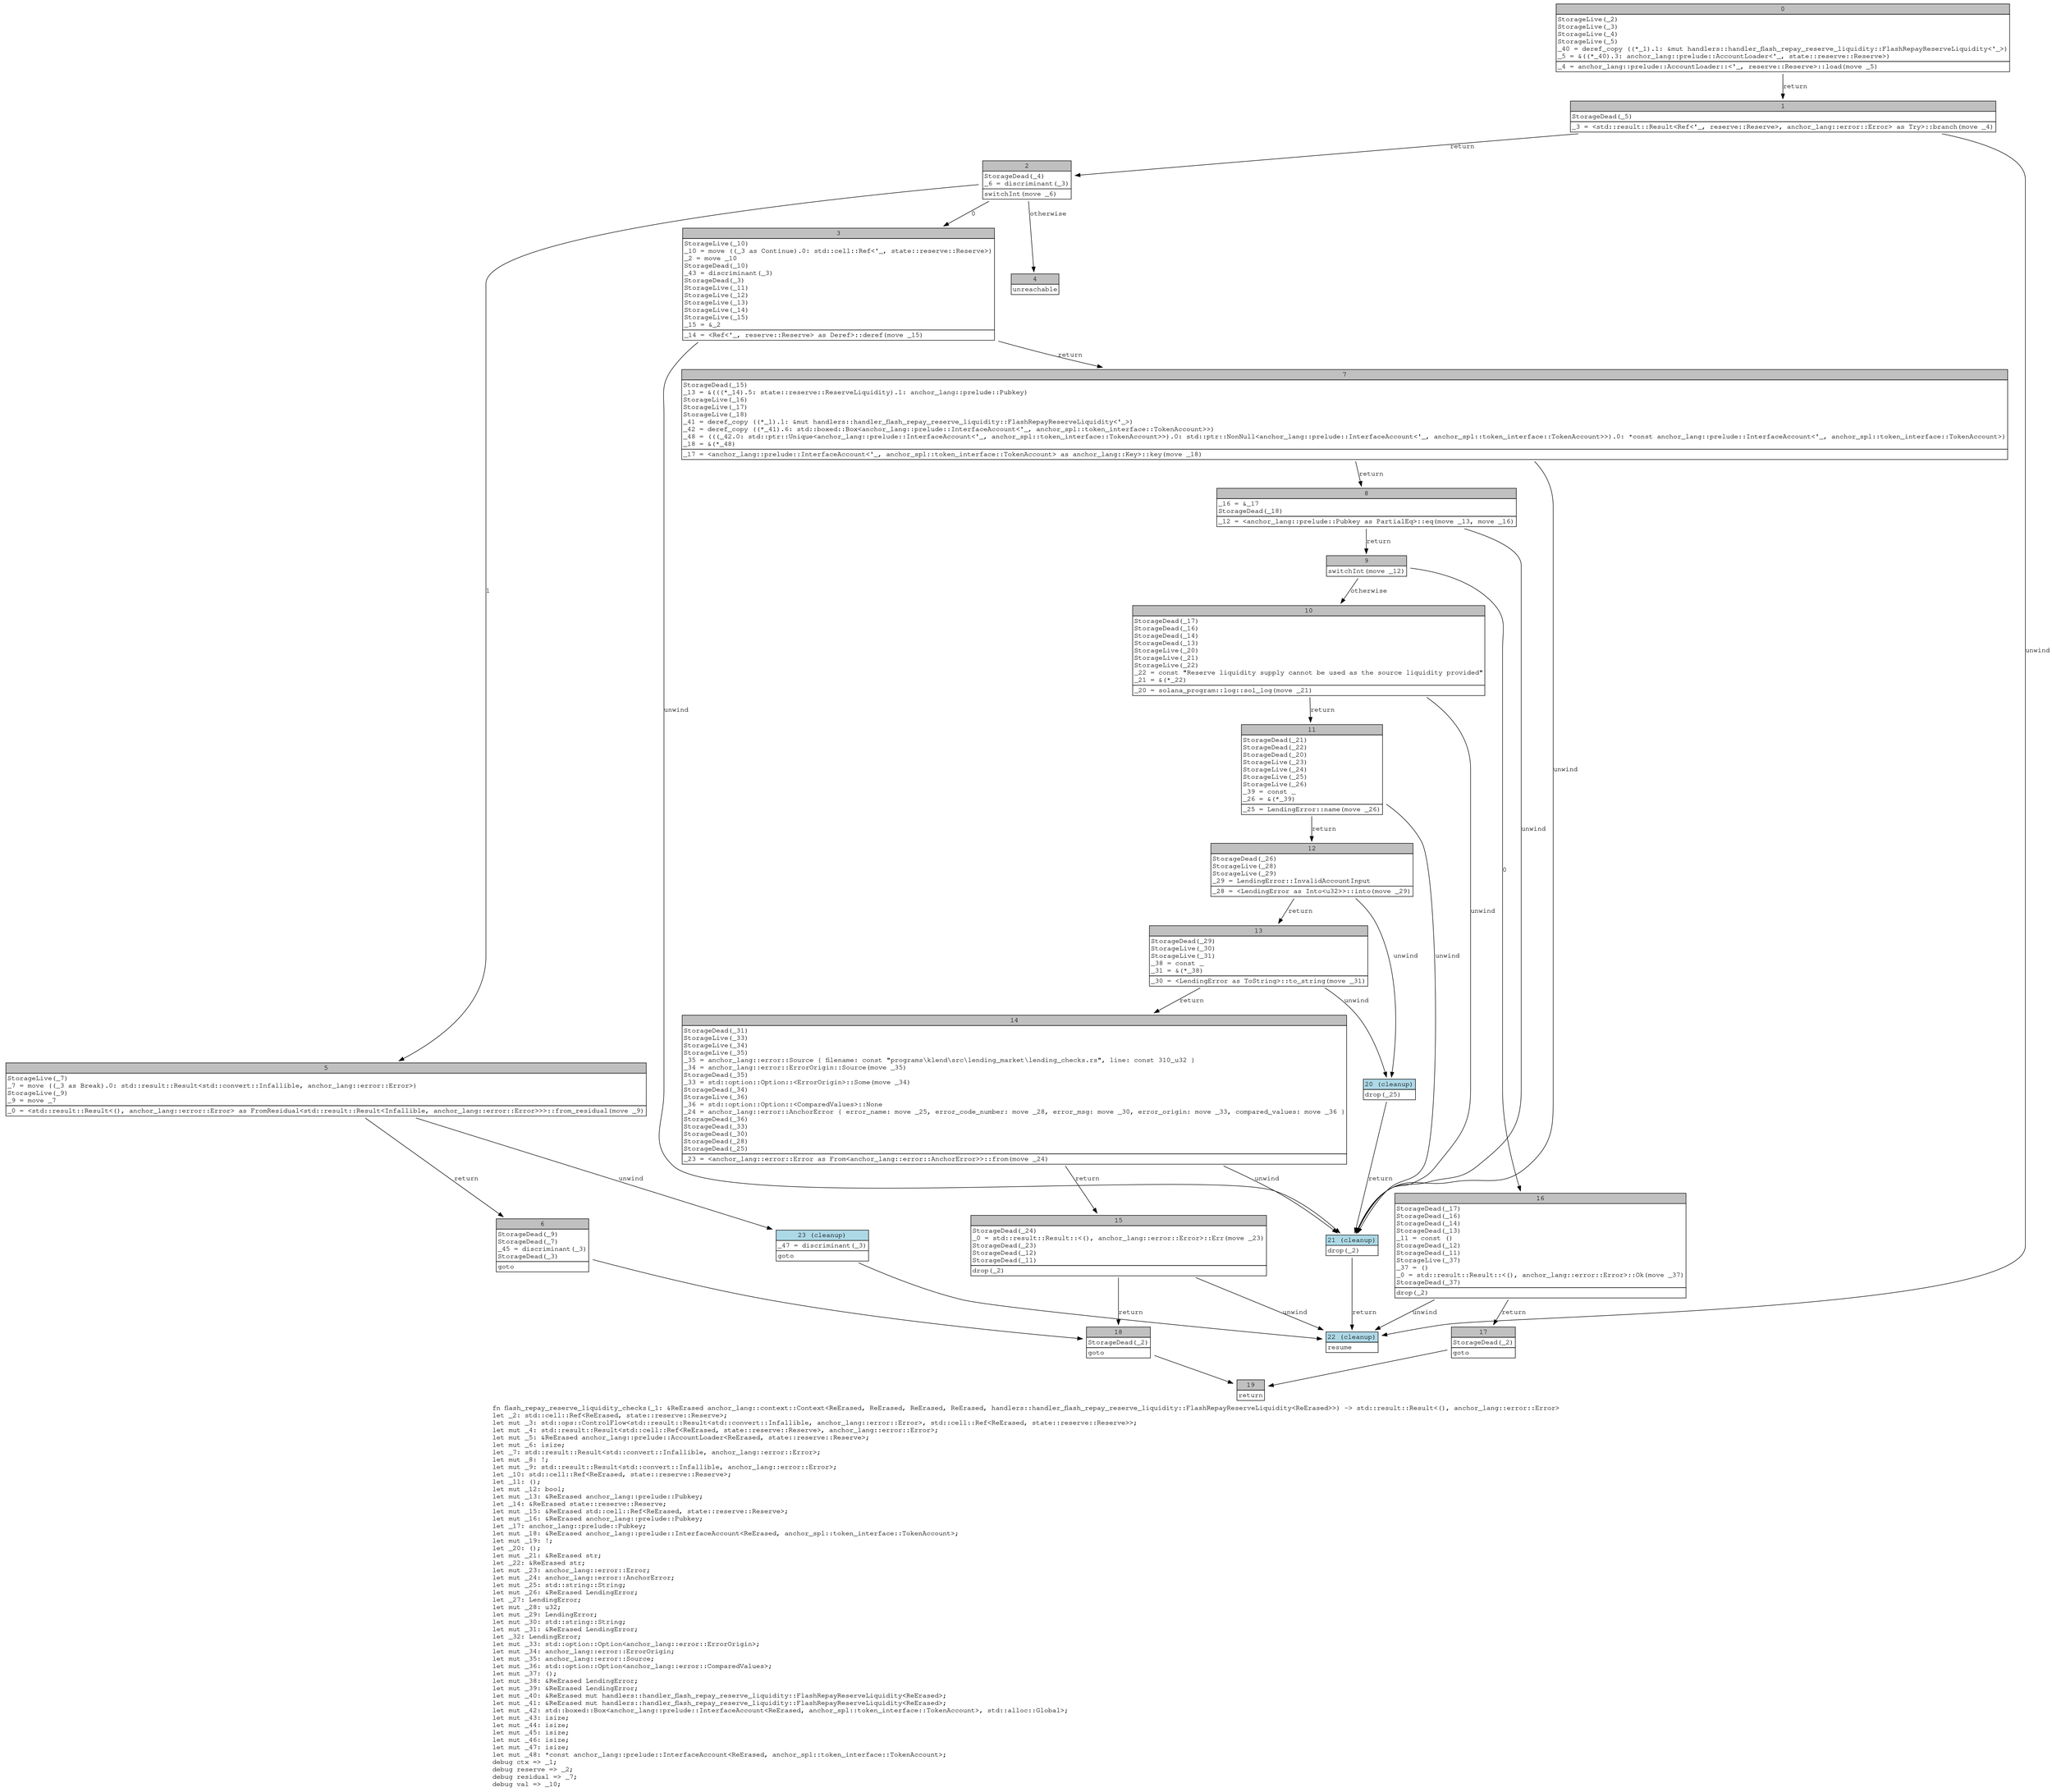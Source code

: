 digraph Mir_0_1188 {
    graph [fontname="Courier, monospace"];
    node [fontname="Courier, monospace"];
    edge [fontname="Courier, monospace"];
    label=<fn flash_repay_reserve_liquidity_checks(_1: &amp;ReErased anchor_lang::context::Context&lt;ReErased, ReErased, ReErased, ReErased, handlers::handler_flash_repay_reserve_liquidity::FlashRepayReserveLiquidity&lt;ReErased&gt;&gt;) -&gt; std::result::Result&lt;(), anchor_lang::error::Error&gt;<br align="left"/>let _2: std::cell::Ref&lt;ReErased, state::reserve::Reserve&gt;;<br align="left"/>let mut _3: std::ops::ControlFlow&lt;std::result::Result&lt;std::convert::Infallible, anchor_lang::error::Error&gt;, std::cell::Ref&lt;ReErased, state::reserve::Reserve&gt;&gt;;<br align="left"/>let mut _4: std::result::Result&lt;std::cell::Ref&lt;ReErased, state::reserve::Reserve&gt;, anchor_lang::error::Error&gt;;<br align="left"/>let mut _5: &amp;ReErased anchor_lang::prelude::AccountLoader&lt;ReErased, state::reserve::Reserve&gt;;<br align="left"/>let mut _6: isize;<br align="left"/>let _7: std::result::Result&lt;std::convert::Infallible, anchor_lang::error::Error&gt;;<br align="left"/>let mut _8: !;<br align="left"/>let mut _9: std::result::Result&lt;std::convert::Infallible, anchor_lang::error::Error&gt;;<br align="left"/>let _10: std::cell::Ref&lt;ReErased, state::reserve::Reserve&gt;;<br align="left"/>let _11: ();<br align="left"/>let mut _12: bool;<br align="left"/>let mut _13: &amp;ReErased anchor_lang::prelude::Pubkey;<br align="left"/>let _14: &amp;ReErased state::reserve::Reserve;<br align="left"/>let mut _15: &amp;ReErased std::cell::Ref&lt;ReErased, state::reserve::Reserve&gt;;<br align="left"/>let mut _16: &amp;ReErased anchor_lang::prelude::Pubkey;<br align="left"/>let _17: anchor_lang::prelude::Pubkey;<br align="left"/>let mut _18: &amp;ReErased anchor_lang::prelude::InterfaceAccount&lt;ReErased, anchor_spl::token_interface::TokenAccount&gt;;<br align="left"/>let mut _19: !;<br align="left"/>let _20: ();<br align="left"/>let mut _21: &amp;ReErased str;<br align="left"/>let _22: &amp;ReErased str;<br align="left"/>let mut _23: anchor_lang::error::Error;<br align="left"/>let mut _24: anchor_lang::error::AnchorError;<br align="left"/>let mut _25: std::string::String;<br align="left"/>let mut _26: &amp;ReErased LendingError;<br align="left"/>let _27: LendingError;<br align="left"/>let mut _28: u32;<br align="left"/>let mut _29: LendingError;<br align="left"/>let mut _30: std::string::String;<br align="left"/>let mut _31: &amp;ReErased LendingError;<br align="left"/>let _32: LendingError;<br align="left"/>let mut _33: std::option::Option&lt;anchor_lang::error::ErrorOrigin&gt;;<br align="left"/>let mut _34: anchor_lang::error::ErrorOrigin;<br align="left"/>let mut _35: anchor_lang::error::Source;<br align="left"/>let mut _36: std::option::Option&lt;anchor_lang::error::ComparedValues&gt;;<br align="left"/>let mut _37: ();<br align="left"/>let mut _38: &amp;ReErased LendingError;<br align="left"/>let mut _39: &amp;ReErased LendingError;<br align="left"/>let mut _40: &amp;ReErased mut handlers::handler_flash_repay_reserve_liquidity::FlashRepayReserveLiquidity&lt;ReErased&gt;;<br align="left"/>let mut _41: &amp;ReErased mut handlers::handler_flash_repay_reserve_liquidity::FlashRepayReserveLiquidity&lt;ReErased&gt;;<br align="left"/>let mut _42: std::boxed::Box&lt;anchor_lang::prelude::InterfaceAccount&lt;ReErased, anchor_spl::token_interface::TokenAccount&gt;, std::alloc::Global&gt;;<br align="left"/>let mut _43: isize;<br align="left"/>let mut _44: isize;<br align="left"/>let mut _45: isize;<br align="left"/>let mut _46: isize;<br align="left"/>let mut _47: isize;<br align="left"/>let mut _48: *const anchor_lang::prelude::InterfaceAccount&lt;ReErased, anchor_spl::token_interface::TokenAccount&gt;;<br align="left"/>debug ctx =&gt; _1;<br align="left"/>debug reserve =&gt; _2;<br align="left"/>debug residual =&gt; _7;<br align="left"/>debug val =&gt; _10;<br align="left"/>>;
    bb0__0_1188 [shape="none", label=<<table border="0" cellborder="1" cellspacing="0"><tr><td bgcolor="gray" align="center" colspan="1">0</td></tr><tr><td align="left" balign="left">StorageLive(_2)<br/>StorageLive(_3)<br/>StorageLive(_4)<br/>StorageLive(_5)<br/>_40 = deref_copy ((*_1).1: &amp;mut handlers::handler_flash_repay_reserve_liquidity::FlashRepayReserveLiquidity&lt;'_&gt;)<br/>_5 = &amp;((*_40).3: anchor_lang::prelude::AccountLoader&lt;'_, state::reserve::Reserve&gt;)<br/></td></tr><tr><td align="left">_4 = anchor_lang::prelude::AccountLoader::&lt;'_, reserve::Reserve&gt;::load(move _5)</td></tr></table>>];
    bb1__0_1188 [shape="none", label=<<table border="0" cellborder="1" cellspacing="0"><tr><td bgcolor="gray" align="center" colspan="1">1</td></tr><tr><td align="left" balign="left">StorageDead(_5)<br/></td></tr><tr><td align="left">_3 = &lt;std::result::Result&lt;Ref&lt;'_, reserve::Reserve&gt;, anchor_lang::error::Error&gt; as Try&gt;::branch(move _4)</td></tr></table>>];
    bb2__0_1188 [shape="none", label=<<table border="0" cellborder="1" cellspacing="0"><tr><td bgcolor="gray" align="center" colspan="1">2</td></tr><tr><td align="left" balign="left">StorageDead(_4)<br/>_6 = discriminant(_3)<br/></td></tr><tr><td align="left">switchInt(move _6)</td></tr></table>>];
    bb3__0_1188 [shape="none", label=<<table border="0" cellborder="1" cellspacing="0"><tr><td bgcolor="gray" align="center" colspan="1">3</td></tr><tr><td align="left" balign="left">StorageLive(_10)<br/>_10 = move ((_3 as Continue).0: std::cell::Ref&lt;'_, state::reserve::Reserve&gt;)<br/>_2 = move _10<br/>StorageDead(_10)<br/>_43 = discriminant(_3)<br/>StorageDead(_3)<br/>StorageLive(_11)<br/>StorageLive(_12)<br/>StorageLive(_13)<br/>StorageLive(_14)<br/>StorageLive(_15)<br/>_15 = &amp;_2<br/></td></tr><tr><td align="left">_14 = &lt;Ref&lt;'_, reserve::Reserve&gt; as Deref&gt;::deref(move _15)</td></tr></table>>];
    bb4__0_1188 [shape="none", label=<<table border="0" cellborder="1" cellspacing="0"><tr><td bgcolor="gray" align="center" colspan="1">4</td></tr><tr><td align="left">unreachable</td></tr></table>>];
    bb5__0_1188 [shape="none", label=<<table border="0" cellborder="1" cellspacing="0"><tr><td bgcolor="gray" align="center" colspan="1">5</td></tr><tr><td align="left" balign="left">StorageLive(_7)<br/>_7 = move ((_3 as Break).0: std::result::Result&lt;std::convert::Infallible, anchor_lang::error::Error&gt;)<br/>StorageLive(_9)<br/>_9 = move _7<br/></td></tr><tr><td align="left">_0 = &lt;std::result::Result&lt;(), anchor_lang::error::Error&gt; as FromResidual&lt;std::result::Result&lt;Infallible, anchor_lang::error::Error&gt;&gt;&gt;::from_residual(move _9)</td></tr></table>>];
    bb6__0_1188 [shape="none", label=<<table border="0" cellborder="1" cellspacing="0"><tr><td bgcolor="gray" align="center" colspan="1">6</td></tr><tr><td align="left" balign="left">StorageDead(_9)<br/>StorageDead(_7)<br/>_45 = discriminant(_3)<br/>StorageDead(_3)<br/></td></tr><tr><td align="left">goto</td></tr></table>>];
    bb7__0_1188 [shape="none", label=<<table border="0" cellborder="1" cellspacing="0"><tr><td bgcolor="gray" align="center" colspan="1">7</td></tr><tr><td align="left" balign="left">StorageDead(_15)<br/>_13 = &amp;(((*_14).5: state::reserve::ReserveLiquidity).1: anchor_lang::prelude::Pubkey)<br/>StorageLive(_16)<br/>StorageLive(_17)<br/>StorageLive(_18)<br/>_41 = deref_copy ((*_1).1: &amp;mut handlers::handler_flash_repay_reserve_liquidity::FlashRepayReserveLiquidity&lt;'_&gt;)<br/>_42 = deref_copy ((*_41).6: std::boxed::Box&lt;anchor_lang::prelude::InterfaceAccount&lt;'_, anchor_spl::token_interface::TokenAccount&gt;&gt;)<br/>_48 = (((_42.0: std::ptr::Unique&lt;anchor_lang::prelude::InterfaceAccount&lt;'_, anchor_spl::token_interface::TokenAccount&gt;&gt;).0: std::ptr::NonNull&lt;anchor_lang::prelude::InterfaceAccount&lt;'_, anchor_spl::token_interface::TokenAccount&gt;&gt;).0: *const anchor_lang::prelude::InterfaceAccount&lt;'_, anchor_spl::token_interface::TokenAccount&gt;)<br/>_18 = &amp;(*_48)<br/></td></tr><tr><td align="left">_17 = &lt;anchor_lang::prelude::InterfaceAccount&lt;'_, anchor_spl::token_interface::TokenAccount&gt; as anchor_lang::Key&gt;::key(move _18)</td></tr></table>>];
    bb8__0_1188 [shape="none", label=<<table border="0" cellborder="1" cellspacing="0"><tr><td bgcolor="gray" align="center" colspan="1">8</td></tr><tr><td align="left" balign="left">_16 = &amp;_17<br/>StorageDead(_18)<br/></td></tr><tr><td align="left">_12 = &lt;anchor_lang::prelude::Pubkey as PartialEq&gt;::eq(move _13, move _16)</td></tr></table>>];
    bb9__0_1188 [shape="none", label=<<table border="0" cellborder="1" cellspacing="0"><tr><td bgcolor="gray" align="center" colspan="1">9</td></tr><tr><td align="left">switchInt(move _12)</td></tr></table>>];
    bb10__0_1188 [shape="none", label=<<table border="0" cellborder="1" cellspacing="0"><tr><td bgcolor="gray" align="center" colspan="1">10</td></tr><tr><td align="left" balign="left">StorageDead(_17)<br/>StorageDead(_16)<br/>StorageDead(_14)<br/>StorageDead(_13)<br/>StorageLive(_20)<br/>StorageLive(_21)<br/>StorageLive(_22)<br/>_22 = const &quot;Reserve liquidity supply cannot be used as the source liquidity provided&quot;<br/>_21 = &amp;(*_22)<br/></td></tr><tr><td align="left">_20 = solana_program::log::sol_log(move _21)</td></tr></table>>];
    bb11__0_1188 [shape="none", label=<<table border="0" cellborder="1" cellspacing="0"><tr><td bgcolor="gray" align="center" colspan="1">11</td></tr><tr><td align="left" balign="left">StorageDead(_21)<br/>StorageDead(_22)<br/>StorageDead(_20)<br/>StorageLive(_23)<br/>StorageLive(_24)<br/>StorageLive(_25)<br/>StorageLive(_26)<br/>_39 = const _<br/>_26 = &amp;(*_39)<br/></td></tr><tr><td align="left">_25 = LendingError::name(move _26)</td></tr></table>>];
    bb12__0_1188 [shape="none", label=<<table border="0" cellborder="1" cellspacing="0"><tr><td bgcolor="gray" align="center" colspan="1">12</td></tr><tr><td align="left" balign="left">StorageDead(_26)<br/>StorageLive(_28)<br/>StorageLive(_29)<br/>_29 = LendingError::InvalidAccountInput<br/></td></tr><tr><td align="left">_28 = &lt;LendingError as Into&lt;u32&gt;&gt;::into(move _29)</td></tr></table>>];
    bb13__0_1188 [shape="none", label=<<table border="0" cellborder="1" cellspacing="0"><tr><td bgcolor="gray" align="center" colspan="1">13</td></tr><tr><td align="left" balign="left">StorageDead(_29)<br/>StorageLive(_30)<br/>StorageLive(_31)<br/>_38 = const _<br/>_31 = &amp;(*_38)<br/></td></tr><tr><td align="left">_30 = &lt;LendingError as ToString&gt;::to_string(move _31)</td></tr></table>>];
    bb14__0_1188 [shape="none", label=<<table border="0" cellborder="1" cellspacing="0"><tr><td bgcolor="gray" align="center" colspan="1">14</td></tr><tr><td align="left" balign="left">StorageDead(_31)<br/>StorageLive(_33)<br/>StorageLive(_34)<br/>StorageLive(_35)<br/>_35 = anchor_lang::error::Source { filename: const &quot;programs\\klend\\src\\lending_market\\lending_checks.rs&quot;, line: const 310_u32 }<br/>_34 = anchor_lang::error::ErrorOrigin::Source(move _35)<br/>StorageDead(_35)<br/>_33 = std::option::Option::&lt;ErrorOrigin&gt;::Some(move _34)<br/>StorageDead(_34)<br/>StorageLive(_36)<br/>_36 = std::option::Option::&lt;ComparedValues&gt;::None<br/>_24 = anchor_lang::error::AnchorError { error_name: move _25, error_code_number: move _28, error_msg: move _30, error_origin: move _33, compared_values: move _36 }<br/>StorageDead(_36)<br/>StorageDead(_33)<br/>StorageDead(_30)<br/>StorageDead(_28)<br/>StorageDead(_25)<br/></td></tr><tr><td align="left">_23 = &lt;anchor_lang::error::Error as From&lt;anchor_lang::error::AnchorError&gt;&gt;::from(move _24)</td></tr></table>>];
    bb15__0_1188 [shape="none", label=<<table border="0" cellborder="1" cellspacing="0"><tr><td bgcolor="gray" align="center" colspan="1">15</td></tr><tr><td align="left" balign="left">StorageDead(_24)<br/>_0 = std::result::Result::&lt;(), anchor_lang::error::Error&gt;::Err(move _23)<br/>StorageDead(_23)<br/>StorageDead(_12)<br/>StorageDead(_11)<br/></td></tr><tr><td align="left">drop(_2)</td></tr></table>>];
    bb16__0_1188 [shape="none", label=<<table border="0" cellborder="1" cellspacing="0"><tr><td bgcolor="gray" align="center" colspan="1">16</td></tr><tr><td align="left" balign="left">StorageDead(_17)<br/>StorageDead(_16)<br/>StorageDead(_14)<br/>StorageDead(_13)<br/>_11 = const ()<br/>StorageDead(_12)<br/>StorageDead(_11)<br/>StorageLive(_37)<br/>_37 = ()<br/>_0 = std::result::Result::&lt;(), anchor_lang::error::Error&gt;::Ok(move _37)<br/>StorageDead(_37)<br/></td></tr><tr><td align="left">drop(_2)</td></tr></table>>];
    bb17__0_1188 [shape="none", label=<<table border="0" cellborder="1" cellspacing="0"><tr><td bgcolor="gray" align="center" colspan="1">17</td></tr><tr><td align="left" balign="left">StorageDead(_2)<br/></td></tr><tr><td align="left">goto</td></tr></table>>];
    bb18__0_1188 [shape="none", label=<<table border="0" cellborder="1" cellspacing="0"><tr><td bgcolor="gray" align="center" colspan="1">18</td></tr><tr><td align="left" balign="left">StorageDead(_2)<br/></td></tr><tr><td align="left">goto</td></tr></table>>];
    bb19__0_1188 [shape="none", label=<<table border="0" cellborder="1" cellspacing="0"><tr><td bgcolor="gray" align="center" colspan="1">19</td></tr><tr><td align="left">return</td></tr></table>>];
    bb20__0_1188 [shape="none", label=<<table border="0" cellborder="1" cellspacing="0"><tr><td bgcolor="lightblue" align="center" colspan="1">20 (cleanup)</td></tr><tr><td align="left">drop(_25)</td></tr></table>>];
    bb21__0_1188 [shape="none", label=<<table border="0" cellborder="1" cellspacing="0"><tr><td bgcolor="lightblue" align="center" colspan="1">21 (cleanup)</td></tr><tr><td align="left">drop(_2)</td></tr></table>>];
    bb22__0_1188 [shape="none", label=<<table border="0" cellborder="1" cellspacing="0"><tr><td bgcolor="lightblue" align="center" colspan="1">22 (cleanup)</td></tr><tr><td align="left">resume</td></tr></table>>];
    bb23__0_1188 [shape="none", label=<<table border="0" cellborder="1" cellspacing="0"><tr><td bgcolor="lightblue" align="center" colspan="1">23 (cleanup)</td></tr><tr><td align="left" balign="left">_47 = discriminant(_3)<br/></td></tr><tr><td align="left">goto</td></tr></table>>];
    bb0__0_1188 -> bb1__0_1188 [label="return"];
    bb1__0_1188 -> bb2__0_1188 [label="return"];
    bb1__0_1188 -> bb22__0_1188 [label="unwind"];
    bb2__0_1188 -> bb3__0_1188 [label="0"];
    bb2__0_1188 -> bb5__0_1188 [label="1"];
    bb2__0_1188 -> bb4__0_1188 [label="otherwise"];
    bb3__0_1188 -> bb7__0_1188 [label="return"];
    bb3__0_1188 -> bb21__0_1188 [label="unwind"];
    bb5__0_1188 -> bb6__0_1188 [label="return"];
    bb5__0_1188 -> bb23__0_1188 [label="unwind"];
    bb6__0_1188 -> bb18__0_1188 [label=""];
    bb7__0_1188 -> bb8__0_1188 [label="return"];
    bb7__0_1188 -> bb21__0_1188 [label="unwind"];
    bb8__0_1188 -> bb9__0_1188 [label="return"];
    bb8__0_1188 -> bb21__0_1188 [label="unwind"];
    bb9__0_1188 -> bb16__0_1188 [label="0"];
    bb9__0_1188 -> bb10__0_1188 [label="otherwise"];
    bb10__0_1188 -> bb11__0_1188 [label="return"];
    bb10__0_1188 -> bb21__0_1188 [label="unwind"];
    bb11__0_1188 -> bb12__0_1188 [label="return"];
    bb11__0_1188 -> bb21__0_1188 [label="unwind"];
    bb12__0_1188 -> bb13__0_1188 [label="return"];
    bb12__0_1188 -> bb20__0_1188 [label="unwind"];
    bb13__0_1188 -> bb14__0_1188 [label="return"];
    bb13__0_1188 -> bb20__0_1188 [label="unwind"];
    bb14__0_1188 -> bb15__0_1188 [label="return"];
    bb14__0_1188 -> bb21__0_1188 [label="unwind"];
    bb15__0_1188 -> bb18__0_1188 [label="return"];
    bb15__0_1188 -> bb22__0_1188 [label="unwind"];
    bb16__0_1188 -> bb17__0_1188 [label="return"];
    bb16__0_1188 -> bb22__0_1188 [label="unwind"];
    bb17__0_1188 -> bb19__0_1188 [label=""];
    bb18__0_1188 -> bb19__0_1188 [label=""];
    bb20__0_1188 -> bb21__0_1188 [label="return"];
    bb21__0_1188 -> bb22__0_1188 [label="return"];
    bb23__0_1188 -> bb22__0_1188 [label=""];
}
